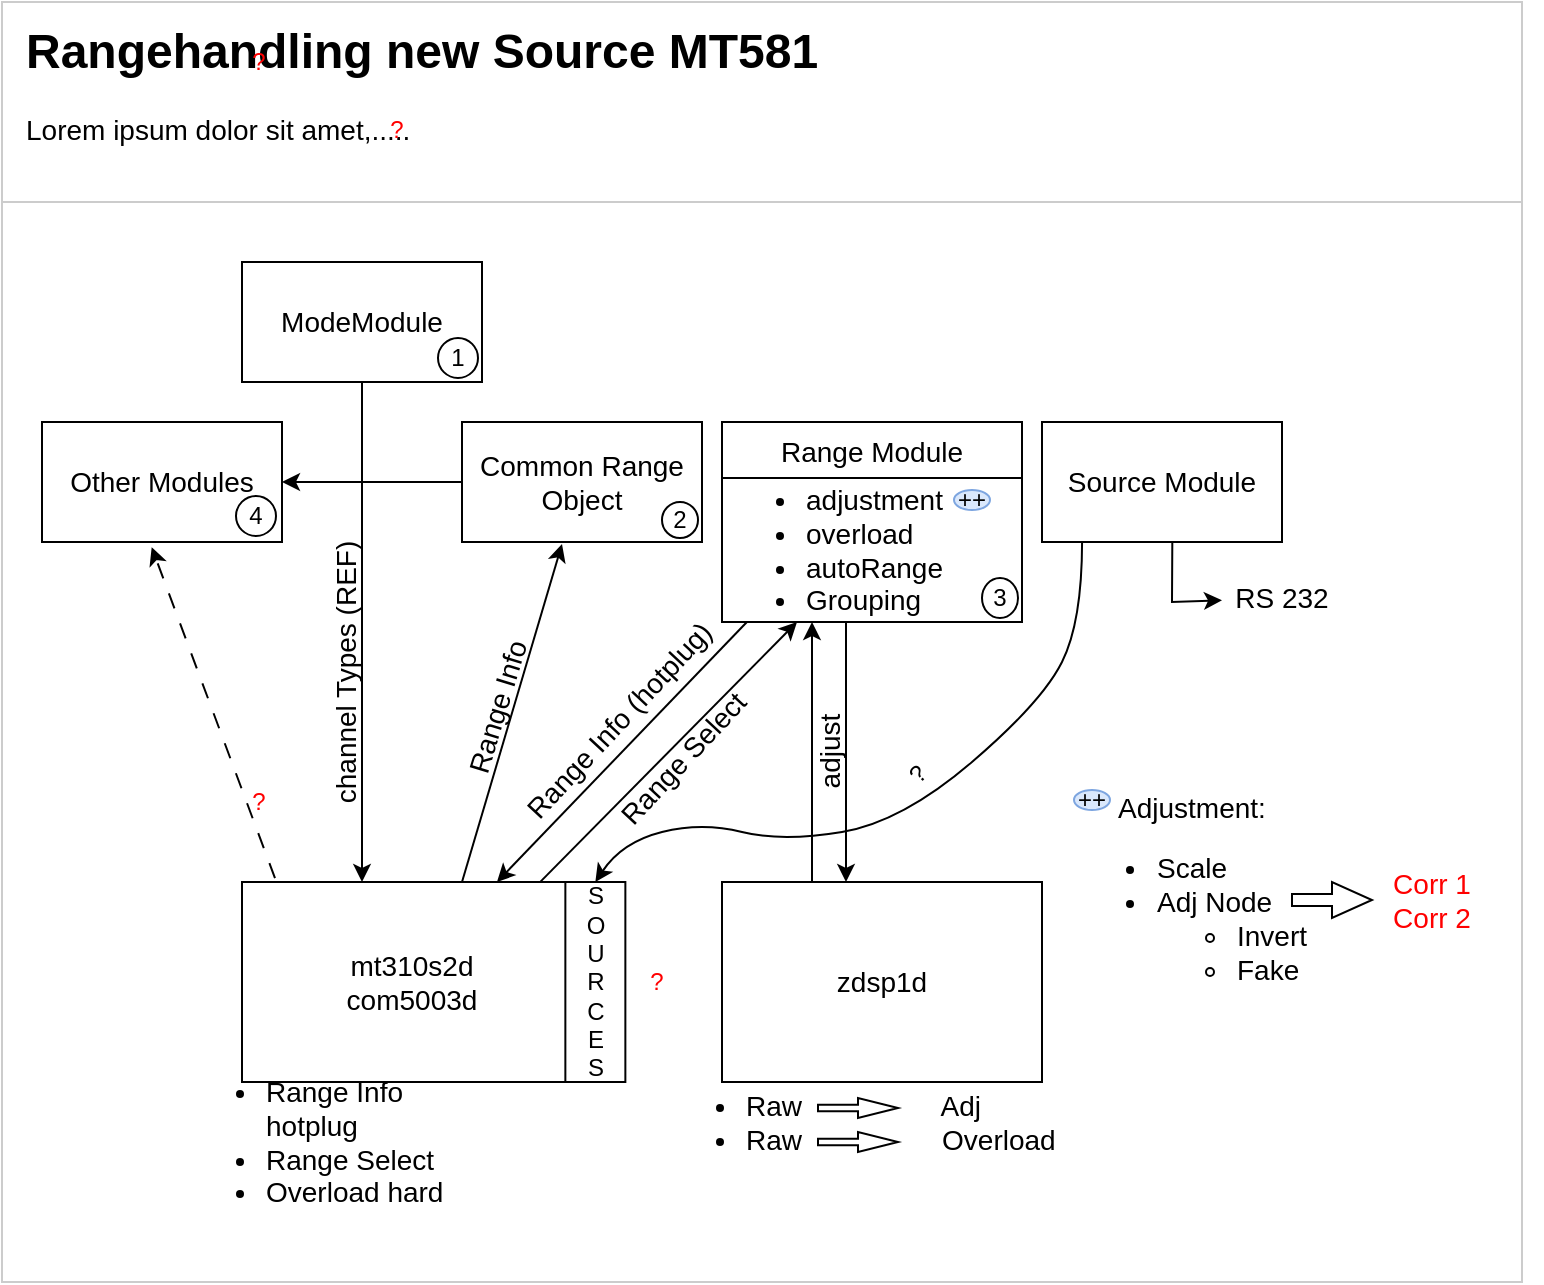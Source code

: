 <mxfile version="26.1.3">
  <diagram name="Page-1" id="kJ_aqJAe6GabzgCEcYPk">
    <mxGraphModel dx="1434" dy="767" grid="1" gridSize="10" guides="1" tooltips="1" connect="1" arrows="1" fold="1" page="1" pageScale="1" pageWidth="1169" pageHeight="827" math="0" shadow="0">
      <root>
        <mxCell id="0" />
        <mxCell id="1" parent="0" />
        <mxCell id="geI-lGLNKgZ5x7HDuSev-63" value="" style="rounded=0;whiteSpace=wrap;html=1;strokeColor=#CCCCCC;fillColor=none;" parent="1" vertex="1">
          <mxGeometry x="200" y="140" width="760" height="540" as="geometry" />
        </mxCell>
        <mxCell id="geI-lGLNKgZ5x7HDuSev-54" value="" style="rounded=0;whiteSpace=wrap;html=1;strokeColor=#CCCCCC;fillColor=none;" parent="1" vertex="1">
          <mxGeometry x="200" y="40" width="760" height="640" as="geometry" />
        </mxCell>
        <mxCell id="geI-lGLNKgZ5x7HDuSev-1" value="&lt;font style=&quot;font-size: 14px;&quot;&gt;mt310s2d&lt;br&gt;com5003d&lt;/font&gt;" style="rounded=0;whiteSpace=wrap;html=1;" parent="1" vertex="1">
          <mxGeometry x="320" y="480" width="170" height="100" as="geometry" />
        </mxCell>
        <mxCell id="geI-lGLNKgZ5x7HDuSev-2" value="&lt;font style=&quot;font-size: 12px;&quot;&gt;S&lt;br&gt;O&lt;br&gt;U&lt;br&gt;R&lt;br&gt;C&lt;br&gt;E&lt;br&gt;S&lt;/font&gt;" style="rounded=0;whiteSpace=wrap;html=1;" parent="1" vertex="1">
          <mxGeometry x="481.68" y="480" width="30" height="100" as="geometry" />
        </mxCell>
        <mxCell id="geI-lGLNKgZ5x7HDuSev-3" value="&lt;font style=&quot;font-size: 14px;&quot;&gt;zdsp1d&lt;/font&gt;" style="rounded=0;whiteSpace=wrap;html=1;" parent="1" vertex="1">
          <mxGeometry x="560" y="480" width="160" height="100" as="geometry" />
        </mxCell>
        <mxCell id="geI-lGLNKgZ5x7HDuSev-4" value="&lt;font style=&quot;font-size: 14px;&quot;&gt;ModeModule&lt;/font&gt;" style="rounded=0;whiteSpace=wrap;html=1;" parent="1" vertex="1">
          <mxGeometry x="320" y="170" width="120" height="60" as="geometry" />
        </mxCell>
        <mxCell id="geI-lGLNKgZ5x7HDuSev-5" value="1" style="ellipse;whiteSpace=wrap;html=1;" parent="1" vertex="1">
          <mxGeometry x="418" y="208" width="20" height="20" as="geometry" />
        </mxCell>
        <mxCell id="geI-lGLNKgZ5x7HDuSev-31" style="edgeStyle=orthogonalEdgeStyle;rounded=0;orthogonalLoop=1;jettySize=auto;html=1;entryX=1;entryY=0.5;entryDx=0;entryDy=0;" parent="1" source="geI-lGLNKgZ5x7HDuSev-6" target="geI-lGLNKgZ5x7HDuSev-11" edge="1">
          <mxGeometry relative="1" as="geometry" />
        </mxCell>
        <mxCell id="geI-lGLNKgZ5x7HDuSev-6" value="&lt;font style=&quot;font-size: 14px;&quot;&gt;Common Range&lt;br&gt;Object&lt;/font&gt;" style="rounded=0;whiteSpace=wrap;html=1;" parent="1" vertex="1">
          <mxGeometry x="430" y="250" width="120" height="60" as="geometry" />
        </mxCell>
        <mxCell id="geI-lGLNKgZ5x7HDuSev-7" value="2" style="ellipse;whiteSpace=wrap;html=1;" parent="1" vertex="1">
          <mxGeometry x="530" y="290" width="18" height="18" as="geometry" />
        </mxCell>
        <mxCell id="geI-lGLNKgZ5x7HDuSev-8" value="&lt;font style=&quot;font-size: 14px;&quot;&gt;Range Module&lt;/font&gt;" style="rounded=0;whiteSpace=wrap;html=1;" parent="1" vertex="1">
          <mxGeometry x="560" y="250" width="150" height="30" as="geometry" />
        </mxCell>
        <mxCell id="geI-lGLNKgZ5x7HDuSev-9" value="&lt;div style=&quot;font-size: 14px;&quot;&gt;&lt;ul&gt;&lt;li&gt;&lt;div&gt;&lt;font style=&quot;font-size: 14px;&quot;&gt;adjustment&lt;/font&gt;&lt;/div&gt;&lt;/li&gt;&lt;li&gt;&lt;div&gt;&lt;font style=&quot;font-size: 14px;&quot;&gt;overload&lt;/font&gt;&lt;/div&gt;&lt;/li&gt;&lt;li&gt;&lt;div&gt;&lt;font style=&quot;font-size: 14px;&quot;&gt;autoRange&lt;/font&gt;&lt;/div&gt;&lt;/li&gt;&lt;li&gt;&lt;div&gt;&lt;font style=&quot;font-size: 14px;&quot;&gt;Grouping&lt;/font&gt;&lt;/div&gt;&lt;/li&gt;&lt;/ul&gt;&lt;/div&gt;" style="rounded=0;whiteSpace=wrap;html=1;align=left;labelPosition=center;verticalLabelPosition=middle;verticalAlign=middle;" parent="1" vertex="1">
          <mxGeometry x="560" y="278" width="150" height="72" as="geometry" />
        </mxCell>
        <mxCell id="geI-lGLNKgZ5x7HDuSev-10" value="3" style="ellipse;whiteSpace=wrap;html=1;" parent="1" vertex="1">
          <mxGeometry x="690" y="328" width="18" height="20" as="geometry" />
        </mxCell>
        <mxCell id="geI-lGLNKgZ5x7HDuSev-11" value="&lt;font style=&quot;font-size: 14px;&quot;&gt;Other Modules&lt;/font&gt;" style="rounded=0;whiteSpace=wrap;html=1;" parent="1" vertex="1">
          <mxGeometry x="220" y="250" width="120" height="60" as="geometry" />
        </mxCell>
        <mxCell id="geI-lGLNKgZ5x7HDuSev-12" value="4" style="ellipse;whiteSpace=wrap;html=1;" parent="1" vertex="1">
          <mxGeometry x="317" y="287" width="20" height="20" as="geometry" />
        </mxCell>
        <mxCell id="geI-lGLNKgZ5x7HDuSev-13" value="&lt;div style=&quot;font-size: 14px;&quot; align=&quot;left&quot;&gt;&lt;ul&gt;&lt;li&gt;&lt;font style=&quot;font-size: 14px;&quot;&gt;Range Info hotplug&lt;br&gt;&lt;/font&gt;&lt;/li&gt;&lt;li&gt;&lt;font style=&quot;font-size: 14px;&quot;&gt;Range Select&lt;/font&gt;&lt;/li&gt;&lt;li&gt;&lt;font style=&quot;font-size: 14px;&quot;&gt;Overload hard&lt;/font&gt;&lt;/li&gt;&lt;/ul&gt;&lt;/div&gt;" style="text;html=1;align=left;verticalAlign=middle;whiteSpace=wrap;rounded=0;" parent="1" vertex="1">
          <mxGeometry x="290" y="585" width="160" height="50" as="geometry" />
        </mxCell>
        <mxCell id="geI-lGLNKgZ5x7HDuSev-14" value="&lt;div style=&quot;font-size: 14px;&quot; align=&quot;left&quot;&gt;&lt;ul&gt;&lt;li&gt;&lt;font style=&quot;font-size: 14px;&quot;&gt;Raw &amp;nbsp; &amp;nbsp; &amp;nbsp;&amp;nbsp;&amp;nbsp;&amp;nbsp;&amp;nbsp;&amp;nbsp;&amp;nbsp;&amp;nbsp;&amp;nbsp;&amp;nbsp;&amp;nbsp;&amp;nbsp; Adj&lt;br&gt;&lt;/font&gt;&lt;/li&gt;&lt;li&gt;&lt;font style=&quot;font-size: 14px;&quot;&gt;Raw&amp;nbsp;&amp;nbsp;&amp;nbsp;&amp;nbsp;&amp;nbsp;&amp;nbsp;&amp;nbsp;&amp;nbsp;&amp;nbsp;&amp;nbsp;&amp;nbsp;&amp;nbsp;&amp;nbsp;&amp;nbsp;&amp;nbsp;&amp;nbsp;&amp;nbsp; Overload&lt;/font&gt;&lt;/li&gt;&lt;/ul&gt;&lt;/div&gt;" style="text;html=1;align=left;verticalAlign=middle;whiteSpace=wrap;rounded=0;" parent="1" vertex="1">
          <mxGeometry x="530" y="575" width="220" height="50" as="geometry" />
        </mxCell>
        <mxCell id="geI-lGLNKgZ5x7HDuSev-16" value="" style="endArrow=classic;html=1;rounded=0;exitX=0.5;exitY=1;exitDx=0;exitDy=0;" parent="1" source="geI-lGLNKgZ5x7HDuSev-4" edge="1">
          <mxGeometry width="50" height="50" relative="1" as="geometry">
            <mxPoint x="380" y="240" as="sourcePoint" />
            <mxPoint x="380" y="480" as="targetPoint" />
          </mxGeometry>
        </mxCell>
        <mxCell id="geI-lGLNKgZ5x7HDuSev-17" value="&lt;font style=&quot;font-size: 14px;&quot;&gt;channel Types (REF)&lt;/font&gt;" style="text;html=1;align=center;verticalAlign=middle;whiteSpace=wrap;rounded=0;rotation=-90;" parent="1" vertex="1">
          <mxGeometry x="302" y="360" width="140" height="30" as="geometry" />
        </mxCell>
        <mxCell id="geI-lGLNKgZ5x7HDuSev-18" value="" style="endArrow=classic;html=1;rounded=0;dashed=1;dashPattern=8 8;exitX=0.097;exitY=-0.019;exitDx=0;exitDy=0;exitPerimeter=0;entryX=0.457;entryY=1.043;entryDx=0;entryDy=0;entryPerimeter=0;" parent="1" source="geI-lGLNKgZ5x7HDuSev-1" target="geI-lGLNKgZ5x7HDuSev-11" edge="1">
          <mxGeometry width="50" height="50" relative="1" as="geometry">
            <mxPoint x="330" y="470" as="sourcePoint" />
            <mxPoint x="260" y="320" as="targetPoint" />
          </mxGeometry>
        </mxCell>
        <mxCell id="geI-lGLNKgZ5x7HDuSev-19" value="&lt;font style=&quot;font-size: 14px;&quot;&gt;Range Info (hotplug)&lt;/font&gt;" style="text;html=1;align=center;verticalAlign=middle;whiteSpace=wrap;rounded=0;rotation=313;" parent="1" vertex="1">
          <mxGeometry x="428.99" y="384.48" width="160" height="30" as="geometry" />
        </mxCell>
        <mxCell id="geI-lGLNKgZ5x7HDuSev-20" value="" style="endArrow=classic;html=1;rounded=0;exitX=0.878;exitY=-0.002;exitDx=0;exitDy=0;entryX=0.25;entryY=1;entryDx=0;entryDy=0;exitPerimeter=0;" parent="1" source="geI-lGLNKgZ5x7HDuSev-1" target="geI-lGLNKgZ5x7HDuSev-9" edge="1">
          <mxGeometry width="50" height="50" relative="1" as="geometry">
            <mxPoint x="440" y="460" as="sourcePoint" />
            <mxPoint x="462" y="310" as="targetPoint" />
          </mxGeometry>
        </mxCell>
        <mxCell id="geI-lGLNKgZ5x7HDuSev-22" value="&lt;font style=&quot;font-size: 14px;&quot;&gt;Source Module&lt;/font&gt;" style="rounded=0;whiteSpace=wrap;html=1;" parent="1" vertex="1">
          <mxGeometry x="720" y="250" width="120" height="60" as="geometry" />
        </mxCell>
        <mxCell id="geI-lGLNKgZ5x7HDuSev-24" value="&lt;font style=&quot;font-size: 14px;&quot;&gt;RS 232&lt;/font&gt;" style="text;html=1;align=center;verticalAlign=middle;whiteSpace=wrap;rounded=0;" parent="1" vertex="1">
          <mxGeometry x="810" y="323" width="60" height="30" as="geometry" />
        </mxCell>
        <mxCell id="geI-lGLNKgZ5x7HDuSev-25" value="" style="endArrow=classic;html=1;rounded=0;exitX=0.543;exitY=0.994;exitDx=0;exitDy=0;exitPerimeter=0;" parent="1" source="geI-lGLNKgZ5x7HDuSev-22" target="geI-lGLNKgZ5x7HDuSev-24" edge="1">
          <mxGeometry width="50" height="50" relative="1" as="geometry">
            <mxPoint x="910" y="510" as="sourcePoint" />
            <mxPoint x="960" y="460" as="targetPoint" />
            <Array as="points">
              <mxPoint x="785" y="340" />
            </Array>
          </mxGeometry>
        </mxCell>
        <mxCell id="geI-lGLNKgZ5x7HDuSev-26" value="&lt;font style=&quot;font-size: 14px;&quot;&gt;Adjustment:&lt;br&gt;&lt;/font&gt;&lt;ul style=&quot;font-size: 14px;&quot;&gt;&lt;li&gt;&lt;div align=&quot;left&quot;&gt;&lt;font style=&quot;font-size: 14px;&quot;&gt;Scale&lt;/font&gt;&lt;/div&gt;&lt;/li&gt;&lt;li&gt;&lt;div align=&quot;left&quot;&gt;&lt;font style=&quot;font-size: 14px;&quot;&gt;Adj Node&lt;/font&gt;&lt;/div&gt;&lt;/li&gt;&lt;ul&gt;&lt;li&gt;&lt;font style=&quot;font-size: 14px;&quot;&gt;Invert&lt;/font&gt;&lt;/li&gt;&lt;li&gt;&lt;div align=&quot;left&quot;&gt;&lt;font style=&quot;font-size: 14px;&quot;&gt;&lt;font style=&quot;font-size: 14px;&quot;&gt;Fake&lt;/font&gt;&lt;br&gt;&lt;/font&gt;&lt;/div&gt;&lt;/li&gt;&lt;/ul&gt;&lt;/ul&gt;" style="text;html=1;align=center;verticalAlign=middle;whiteSpace=wrap;rounded=0;" parent="1" vertex="1">
          <mxGeometry x="730" y="440" width="130" height="100" as="geometry" />
        </mxCell>
        <mxCell id="geI-lGLNKgZ5x7HDuSev-29" value="++" style="ellipse;whiteSpace=wrap;html=1;fillColor=#dae8fc;strokeColor=#7EA6E0;" parent="1" vertex="1">
          <mxGeometry x="676" y="284" width="18" height="10" as="geometry" />
        </mxCell>
        <mxCell id="geI-lGLNKgZ5x7HDuSev-30" value="" style="endArrow=none;html=1;rounded=0;endFill=0;startArrow=classic;startFill=1;" parent="1" edge="1">
          <mxGeometry width="50" height="50" relative="1" as="geometry">
            <mxPoint x="480" y="311" as="sourcePoint" />
            <mxPoint x="430" y="480" as="targetPoint" />
          </mxGeometry>
        </mxCell>
        <mxCell id="geI-lGLNKgZ5x7HDuSev-33" value="&lt;font style=&quot;font-size: 14px;&quot;&gt;Range Select&lt;/font&gt;" style="text;html=1;align=center;verticalAlign=middle;whiteSpace=wrap;rounded=0;rotation=313;" parent="1" vertex="1">
          <mxGeometry x="494.16" y="403" width="93.68" height="30.68" as="geometry" />
        </mxCell>
        <mxCell id="geI-lGLNKgZ5x7HDuSev-35" value="" style="endArrow=classic;html=1;rounded=0;exitX=0.083;exitY=1;exitDx=0;exitDy=0;exitPerimeter=0;entryX=0.75;entryY=0;entryDx=0;entryDy=0;" parent="1" source="geI-lGLNKgZ5x7HDuSev-9" target="geI-lGLNKgZ5x7HDuSev-1" edge="1">
          <mxGeometry width="50" height="50" relative="1" as="geometry">
            <mxPoint x="490" y="321" as="sourcePoint" />
            <mxPoint x="440" y="490" as="targetPoint" />
          </mxGeometry>
        </mxCell>
        <mxCell id="geI-lGLNKgZ5x7HDuSev-37" value="&lt;font style=&quot;font-size: 14px;&quot;&gt;Range Info&lt;/font&gt;" style="text;html=1;align=center;verticalAlign=middle;whiteSpace=wrap;rounded=0;rotation=287;" parent="1" vertex="1">
          <mxGeometry x="408.16" y="377.19" width="80" height="30" as="geometry" />
        </mxCell>
        <mxCell id="geI-lGLNKgZ5x7HDuSev-38" value="" style="endArrow=classic;html=1;rounded=0;exitX=0.5;exitY=0;exitDx=0;exitDy=0;" parent="1" edge="1">
          <mxGeometry width="50" height="50" relative="1" as="geometry">
            <mxPoint x="605" y="480" as="sourcePoint" />
            <mxPoint x="605" y="350" as="targetPoint" />
          </mxGeometry>
        </mxCell>
        <mxCell id="geI-lGLNKgZ5x7HDuSev-39" value="" style="endArrow=none;html=1;rounded=0;exitX=0.5;exitY=0;exitDx=0;exitDy=0;endFill=0;startArrow=classic;startFill=1;" parent="1" edge="1">
          <mxGeometry width="50" height="50" relative="1" as="geometry">
            <mxPoint x="622" y="480" as="sourcePoint" />
            <mxPoint x="622" y="350" as="targetPoint" />
          </mxGeometry>
        </mxCell>
        <mxCell id="geI-lGLNKgZ5x7HDuSev-40" value="&lt;font style=&quot;font-size: 14px;&quot;&gt;adjust&lt;/font&gt;" style="text;html=1;align=center;verticalAlign=middle;whiteSpace=wrap;rounded=0;rotation=270;" parent="1" vertex="1">
          <mxGeometry x="587.32" y="399" width="53.68" height="30.68" as="geometry" />
        </mxCell>
        <mxCell id="geI-lGLNKgZ5x7HDuSev-42" value="" style="curved=1;endArrow=classic;html=1;rounded=0;exitX=0.167;exitY=1;exitDx=0;exitDy=0;exitPerimeter=0;entryX=0.5;entryY=0;entryDx=0;entryDy=0;" parent="1" source="geI-lGLNKgZ5x7HDuSev-22" target="geI-lGLNKgZ5x7HDuSev-2" edge="1">
          <mxGeometry width="50" height="50" relative="1" as="geometry">
            <mxPoint x="610" y="460" as="sourcePoint" />
            <mxPoint x="660" y="410" as="targetPoint" />
            <Array as="points">
              <mxPoint x="740" y="350" />
              <mxPoint x="720" y="390" />
              <mxPoint x="650" y="450" />
              <mxPoint x="590" y="460" />
              <mxPoint x="550" y="450" />
              <mxPoint x="510" y="460" />
            </Array>
          </mxGeometry>
        </mxCell>
        <mxCell id="geI-lGLNKgZ5x7HDuSev-43" value="?" style="text;html=1;align=center;verticalAlign=middle;whiteSpace=wrap;rounded=0;rotation=-45;" parent="1" vertex="1">
          <mxGeometry x="639" y="416" width="38" height="20" as="geometry" />
        </mxCell>
        <mxCell id="geI-lGLNKgZ5x7HDuSev-46" value="++" style="ellipse;whiteSpace=wrap;html=1;fillColor=#dae8fc;strokeColor=#7EA6E0;" parent="1" vertex="1">
          <mxGeometry x="736" y="434" width="18" height="10" as="geometry" />
        </mxCell>
        <mxCell id="geI-lGLNKgZ5x7HDuSev-49" value="" style="html=1;shadow=0;dashed=0;align=center;verticalAlign=middle;shape=mxgraph.arrows2.arrow;dy=0.67;dx=20;notch=0;" parent="1" vertex="1">
          <mxGeometry x="845" y="480" width="40" height="18" as="geometry" />
        </mxCell>
        <mxCell id="geI-lGLNKgZ5x7HDuSev-51" value="&lt;div style=&quot;font-size: 14px;&quot;&gt;&lt;font style=&quot;font-size: 14px;&quot; color=&quot;#ff0000&quot;&gt;Corr 1&lt;/font&gt;&lt;/div&gt;&lt;div style=&quot;font-size: 14px;&quot;&gt;&lt;font style=&quot;font-size: 14px;&quot; color=&quot;#ff0000&quot;&gt;Corr 2&lt;br&gt;&lt;/font&gt;&lt;/div&gt;" style="text;html=1;align=center;verticalAlign=middle;whiteSpace=wrap;rounded=0;" parent="1" vertex="1">
          <mxGeometry x="885" y="474" width="60" height="30" as="geometry" />
        </mxCell>
        <mxCell id="geI-lGLNKgZ5x7HDuSev-52" value="&lt;h1 style=&quot;margin-top: 0px;&quot;&gt;Rangehandling new Source MT581&lt;/h1&gt;&lt;p&gt;&lt;font style=&quot;font-size: 14px;&quot;&gt;Lorem ipsum dolor sit amet,.....&lt;/font&gt;&lt;/p&gt;" style="text;html=1;whiteSpace=wrap;overflow=hidden;rounded=0;" parent="1" vertex="1">
          <mxGeometry x="210" y="44" width="760" height="120" as="geometry" />
        </mxCell>
        <mxCell id="geI-lGLNKgZ5x7HDuSev-57" value="" style="html=1;shadow=0;dashed=0;align=center;verticalAlign=middle;shape=mxgraph.arrows2.arrow;dy=0.67;dx=20;notch=0;" parent="1" vertex="1">
          <mxGeometry x="608" y="588" width="40" height="10" as="geometry" />
        </mxCell>
        <mxCell id="geI-lGLNKgZ5x7HDuSev-58" value="" style="html=1;shadow=0;dashed=0;align=center;verticalAlign=middle;shape=mxgraph.arrows2.arrow;dy=0.67;dx=20;notch=0;" parent="1" vertex="1">
          <mxGeometry x="608" y="605" width="40" height="10" as="geometry" />
        </mxCell>
        <mxCell id="geI-lGLNKgZ5x7HDuSev-59" value="&lt;font color=&quot;#ff0000&quot;&gt;?&lt;/font&gt;" style="text;html=1;align=center;verticalAlign=middle;whiteSpace=wrap;rounded=0;" parent="1" vertex="1">
          <mxGeometry x="307.5" y="429.68" width="41" height="20" as="geometry" />
        </mxCell>
        <mxCell id="geI-lGLNKgZ5x7HDuSev-60" value="&lt;font color=&quot;#ff0000&quot;&gt;?&lt;/font&gt;" style="text;html=1;align=center;verticalAlign=middle;whiteSpace=wrap;rounded=0;" parent="1" vertex="1">
          <mxGeometry x="507" y="520" width="41" height="20" as="geometry" />
        </mxCell>
        <mxCell id="geI-lGLNKgZ5x7HDuSev-61" value="&lt;font color=&quot;#ff0000&quot;&gt;?&lt;/font&gt;" style="text;html=1;align=center;verticalAlign=middle;whiteSpace=wrap;rounded=0;" parent="1" vertex="1">
          <mxGeometry x="307.5" y="60" width="41" height="20" as="geometry" />
        </mxCell>
        <mxCell id="geI-lGLNKgZ5x7HDuSev-62" value="&lt;font color=&quot;#ff0000&quot;&gt;?&lt;/font&gt;" style="text;html=1;align=center;verticalAlign=middle;whiteSpace=wrap;rounded=0;" parent="1" vertex="1">
          <mxGeometry x="377" y="94" width="41" height="20" as="geometry" />
        </mxCell>
      </root>
    </mxGraphModel>
  </diagram>
</mxfile>
